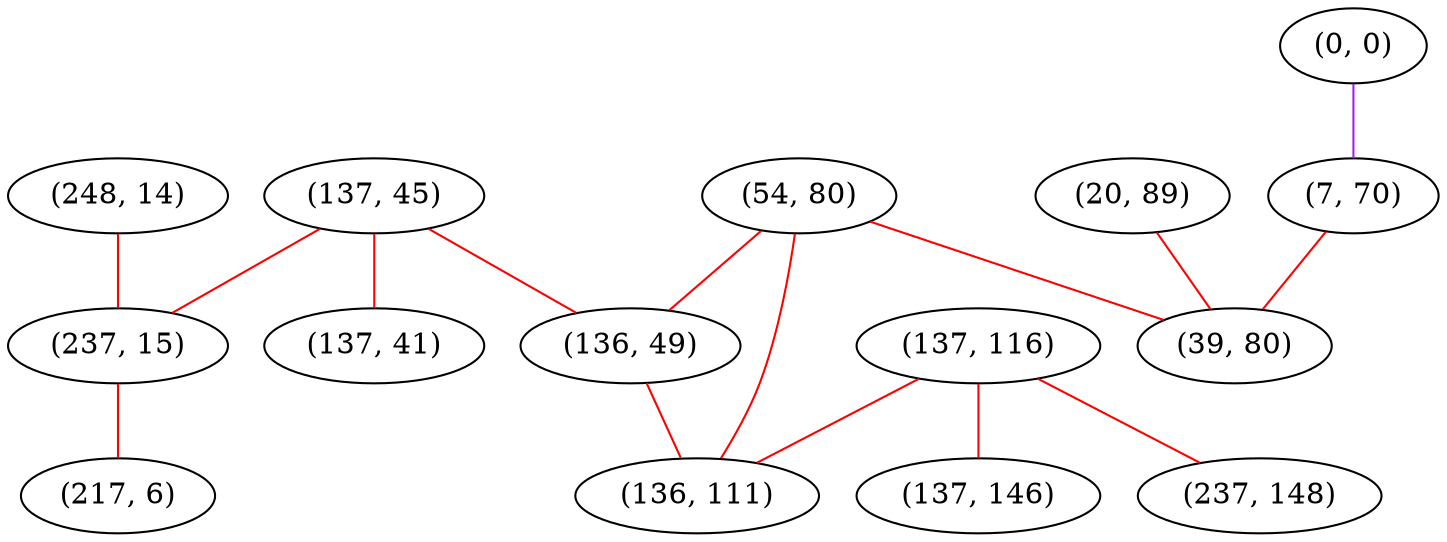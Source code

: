 graph "" {
"(137, 45)";
"(0, 0)";
"(20, 89)";
"(137, 116)";
"(248, 14)";
"(7, 70)";
"(237, 15)";
"(217, 6)";
"(54, 80)";
"(137, 41)";
"(137, 146)";
"(39, 80)";
"(136, 49)";
"(237, 148)";
"(136, 111)";
"(137, 45)" -- "(136, 49)"  [color=red, key=0, weight=1];
"(137, 45)" -- "(237, 15)"  [color=red, key=0, weight=1];
"(137, 45)" -- "(137, 41)"  [color=red, key=0, weight=1];
"(0, 0)" -- "(7, 70)"  [color=purple, key=0, weight=4];
"(20, 89)" -- "(39, 80)"  [color=red, key=0, weight=1];
"(137, 116)" -- "(137, 146)"  [color=red, key=0, weight=1];
"(137, 116)" -- "(237, 148)"  [color=red, key=0, weight=1];
"(137, 116)" -- "(136, 111)"  [color=red, key=0, weight=1];
"(248, 14)" -- "(237, 15)"  [color=red, key=0, weight=1];
"(7, 70)" -- "(39, 80)"  [color=red, key=0, weight=1];
"(237, 15)" -- "(217, 6)"  [color=red, key=0, weight=1];
"(54, 80)" -- "(136, 49)"  [color=red, key=0, weight=1];
"(54, 80)" -- "(39, 80)"  [color=red, key=0, weight=1];
"(54, 80)" -- "(136, 111)"  [color=red, key=0, weight=1];
"(136, 49)" -- "(136, 111)"  [color=red, key=0, weight=1];
}
